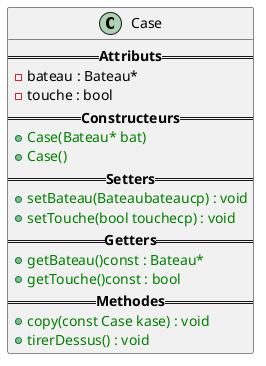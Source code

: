 @startuml
class Case{
    ==<b>Attributs</b>==
        -bateau : Bateau*
        -touche : bool
    ==<b>Constructeurs</b>==
        +<color:green>Case(Bateau* bat)</color>
        +<color:green>Case()</color>
    ==<b>Setters</b>==
        +<color:green>setBateau(Bateaubateaucp) : void</color>
        +<color:green>setTouche(bool touchecp) : void</color>
    ==<b>Getters</b>==
        +<color:green>getBateau()const : Bateau*</color>
        +<color:green>getTouche()const : bool</color>
    ==<b>Methodes</b>==
        +<color:green>copy(const Case kase) : void</color>
        +<color:green>tirerDessus() : void</color>
}
@enduml
'7a92f3cda0d91a791a18a9a36c339eeb  src/Case.hpp
'a3003bca2a1a69abc6d9d4063f5eed11  src/Case.cpp
